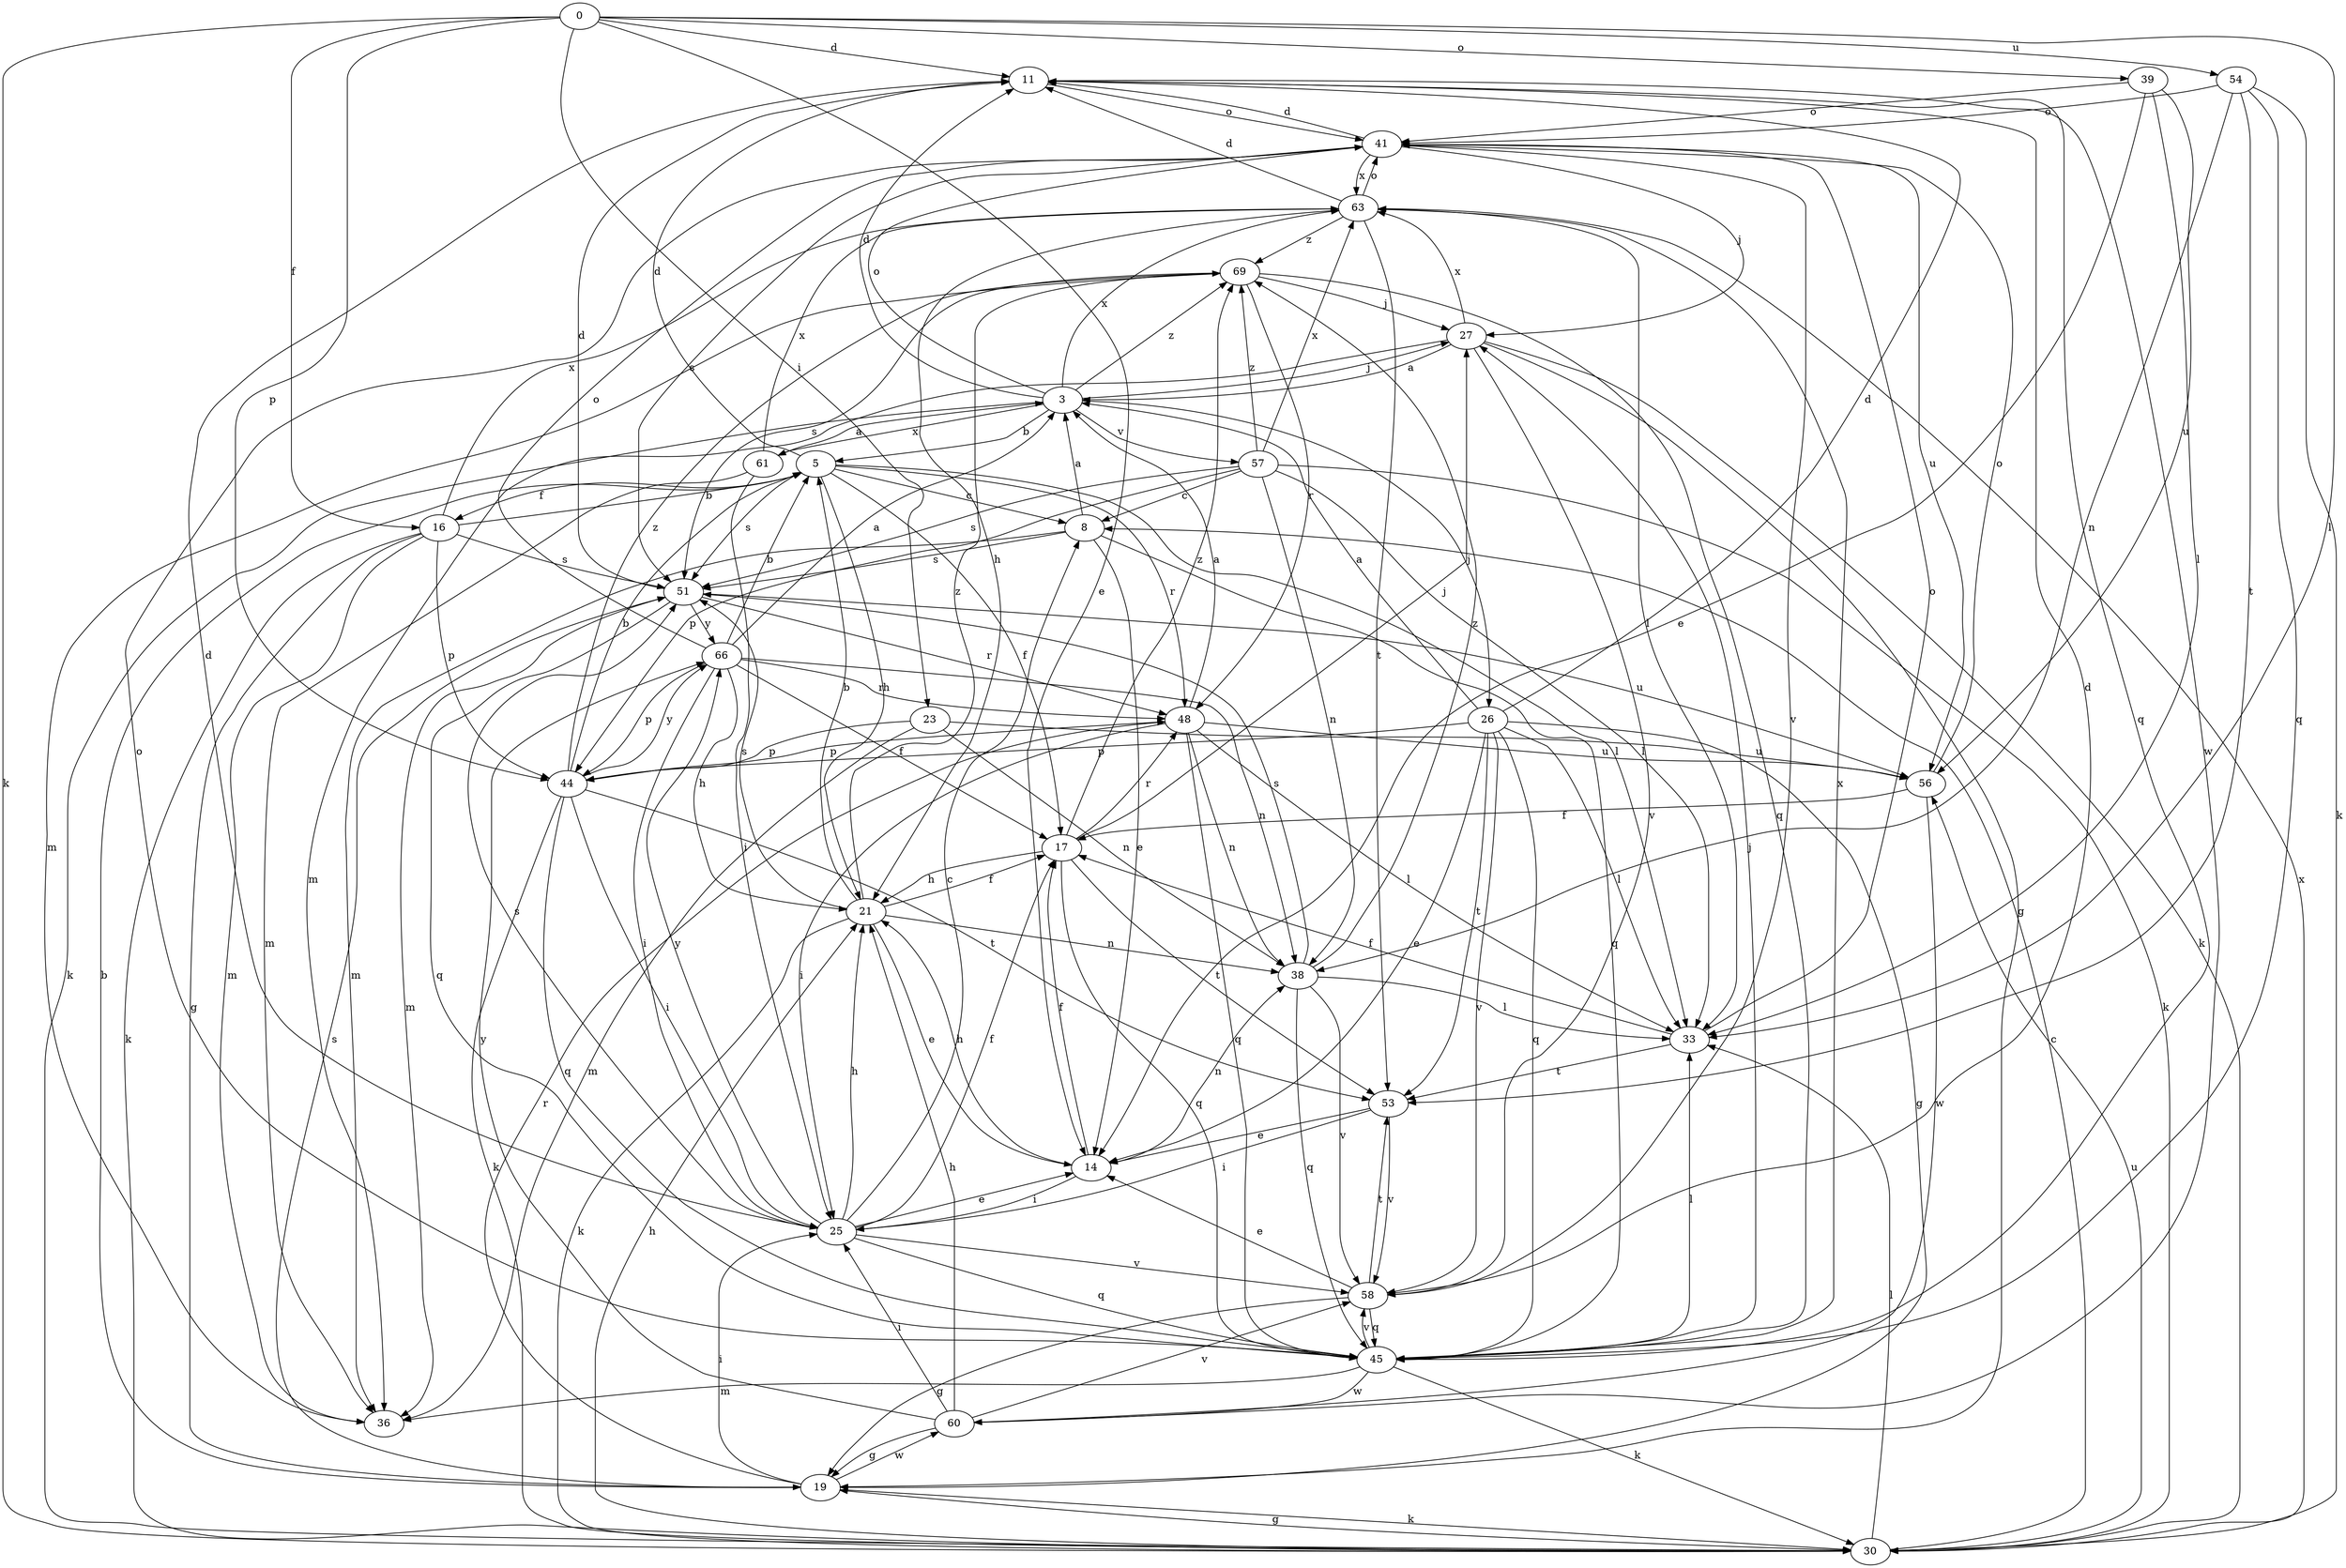 strict digraph  {
0;
3;
5;
8;
11;
14;
16;
17;
19;
21;
23;
25;
26;
27;
30;
33;
36;
38;
39;
41;
44;
45;
48;
51;
53;
54;
56;
57;
58;
60;
61;
63;
66;
69;
0 -> 11  [label=d];
0 -> 14  [label=e];
0 -> 16  [label=f];
0 -> 23  [label=i];
0 -> 30  [label=k];
0 -> 33  [label=l];
0 -> 39  [label=o];
0 -> 44  [label=p];
0 -> 54  [label=u];
3 -> 5  [label=b];
3 -> 11  [label=d];
3 -> 26  [label=j];
3 -> 27  [label=j];
3 -> 30  [label=k];
3 -> 41  [label=o];
3 -> 57  [label=v];
3 -> 61  [label=x];
3 -> 63  [label=x];
3 -> 69  [label=z];
5 -> 8  [label=c];
5 -> 11  [label=d];
5 -> 16  [label=f];
5 -> 17  [label=f];
5 -> 21  [label=h];
5 -> 33  [label=l];
5 -> 48  [label=r];
5 -> 51  [label=s];
8 -> 3  [label=a];
8 -> 14  [label=e];
8 -> 36  [label=m];
8 -> 45  [label=q];
8 -> 51  [label=s];
11 -> 41  [label=o];
11 -> 45  [label=q];
11 -> 60  [label=w];
14 -> 17  [label=f];
14 -> 21  [label=h];
14 -> 25  [label=i];
14 -> 38  [label=n];
16 -> 5  [label=b];
16 -> 19  [label=g];
16 -> 30  [label=k];
16 -> 36  [label=m];
16 -> 44  [label=p];
16 -> 51  [label=s];
16 -> 63  [label=x];
17 -> 21  [label=h];
17 -> 27  [label=j];
17 -> 45  [label=q];
17 -> 48  [label=r];
17 -> 53  [label=t];
17 -> 69  [label=z];
19 -> 5  [label=b];
19 -> 25  [label=i];
19 -> 30  [label=k];
19 -> 48  [label=r];
19 -> 51  [label=s];
19 -> 60  [label=w];
21 -> 5  [label=b];
21 -> 14  [label=e];
21 -> 17  [label=f];
21 -> 30  [label=k];
21 -> 38  [label=n];
21 -> 51  [label=s];
21 -> 69  [label=z];
23 -> 36  [label=m];
23 -> 38  [label=n];
23 -> 44  [label=p];
23 -> 56  [label=u];
25 -> 8  [label=c];
25 -> 11  [label=d];
25 -> 14  [label=e];
25 -> 17  [label=f];
25 -> 21  [label=h];
25 -> 45  [label=q];
25 -> 51  [label=s];
25 -> 58  [label=v];
25 -> 66  [label=y];
26 -> 3  [label=a];
26 -> 11  [label=d];
26 -> 14  [label=e];
26 -> 19  [label=g];
26 -> 33  [label=l];
26 -> 44  [label=p];
26 -> 45  [label=q];
26 -> 53  [label=t];
26 -> 58  [label=v];
27 -> 3  [label=a];
27 -> 19  [label=g];
27 -> 30  [label=k];
27 -> 36  [label=m];
27 -> 58  [label=v];
27 -> 63  [label=x];
30 -> 8  [label=c];
30 -> 19  [label=g];
30 -> 21  [label=h];
30 -> 33  [label=l];
30 -> 56  [label=u];
30 -> 63  [label=x];
33 -> 17  [label=f];
33 -> 41  [label=o];
33 -> 53  [label=t];
38 -> 33  [label=l];
38 -> 45  [label=q];
38 -> 51  [label=s];
38 -> 58  [label=v];
38 -> 69  [label=z];
39 -> 14  [label=e];
39 -> 33  [label=l];
39 -> 41  [label=o];
39 -> 56  [label=u];
41 -> 11  [label=d];
41 -> 27  [label=j];
41 -> 51  [label=s];
41 -> 56  [label=u];
41 -> 58  [label=v];
41 -> 63  [label=x];
44 -> 5  [label=b];
44 -> 25  [label=i];
44 -> 30  [label=k];
44 -> 45  [label=q];
44 -> 53  [label=t];
44 -> 66  [label=y];
44 -> 69  [label=z];
45 -> 27  [label=j];
45 -> 30  [label=k];
45 -> 33  [label=l];
45 -> 36  [label=m];
45 -> 41  [label=o];
45 -> 58  [label=v];
45 -> 60  [label=w];
45 -> 63  [label=x];
48 -> 3  [label=a];
48 -> 25  [label=i];
48 -> 33  [label=l];
48 -> 38  [label=n];
48 -> 44  [label=p];
48 -> 45  [label=q];
48 -> 56  [label=u];
51 -> 11  [label=d];
51 -> 36  [label=m];
51 -> 45  [label=q];
51 -> 48  [label=r];
51 -> 56  [label=u];
51 -> 66  [label=y];
53 -> 14  [label=e];
53 -> 25  [label=i];
53 -> 58  [label=v];
54 -> 30  [label=k];
54 -> 38  [label=n];
54 -> 41  [label=o];
54 -> 45  [label=q];
54 -> 53  [label=t];
56 -> 17  [label=f];
56 -> 41  [label=o];
56 -> 60  [label=w];
57 -> 8  [label=c];
57 -> 30  [label=k];
57 -> 33  [label=l];
57 -> 38  [label=n];
57 -> 44  [label=p];
57 -> 51  [label=s];
57 -> 63  [label=x];
57 -> 69  [label=z];
58 -> 11  [label=d];
58 -> 14  [label=e];
58 -> 19  [label=g];
58 -> 45  [label=q];
58 -> 53  [label=t];
60 -> 19  [label=g];
60 -> 21  [label=h];
60 -> 25  [label=i];
60 -> 58  [label=v];
60 -> 66  [label=y];
61 -> 3  [label=a];
61 -> 25  [label=i];
61 -> 36  [label=m];
61 -> 63  [label=x];
63 -> 11  [label=d];
63 -> 21  [label=h];
63 -> 33  [label=l];
63 -> 41  [label=o];
63 -> 53  [label=t];
63 -> 69  [label=z];
66 -> 3  [label=a];
66 -> 5  [label=b];
66 -> 17  [label=f];
66 -> 21  [label=h];
66 -> 25  [label=i];
66 -> 38  [label=n];
66 -> 41  [label=o];
66 -> 44  [label=p];
66 -> 48  [label=r];
69 -> 27  [label=j];
69 -> 36  [label=m];
69 -> 45  [label=q];
69 -> 48  [label=r];
69 -> 51  [label=s];
}
